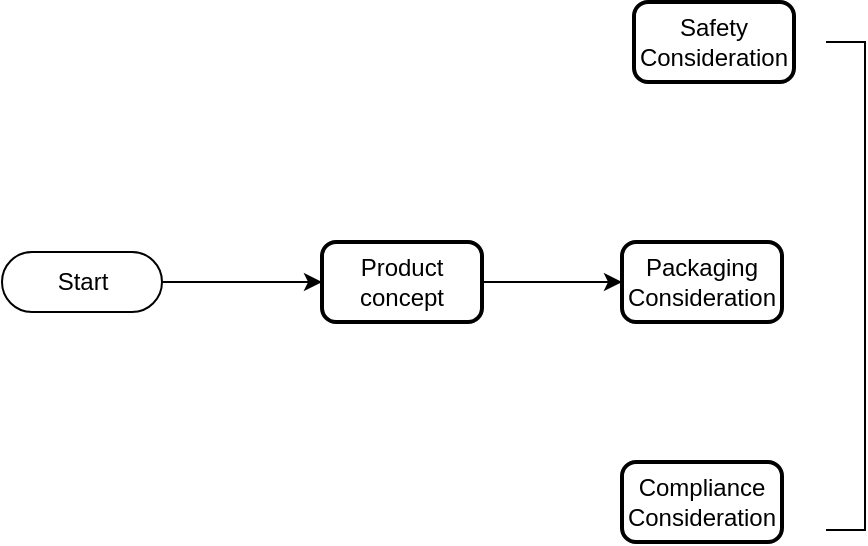 <mxfile pages="1" version="11.2.8" type="github"><diagram id="gMq870x_aTVCGBV0CIAO" name="Page-1"><mxGraphModel dx="1408" dy="699" grid="1" gridSize="10" guides="1" tooltips="1" connect="1" arrows="1" fold="1" page="1" pageScale="1" pageWidth="850" pageHeight="1100" math="0" shadow="0"><root><mxCell id="0"/><mxCell id="1" parent="0"/><mxCell id="ihx83ZGEBfOAoJ75ey86-7" value="" style="edgeStyle=orthogonalEdgeStyle;rounded=0;orthogonalLoop=1;jettySize=auto;html=1;" parent="1" source="CCf9l2zJ248sKchJITBn-1" target="ihx83ZGEBfOAoJ75ey86-5" edge="1"><mxGeometry relative="1" as="geometry"/></mxCell><mxCell id="CCf9l2zJ248sKchJITBn-1" value="Start" style="html=1;dashed=0;whitespace=wrap;shape=mxgraph.dfd.start" parent="1" vertex="1"><mxGeometry x="20" y="335" width="80" height="30" as="geometry"/></mxCell><mxCell id="yhss3qbRSquCthChLIBW-3" value="" style="edgeStyle=orthogonalEdgeStyle;rounded=0;orthogonalLoop=1;jettySize=auto;html=1;" edge="1" parent="1" source="ihx83ZGEBfOAoJ75ey86-5" target="ihx83ZGEBfOAoJ75ey86-9"><mxGeometry relative="1" as="geometry"/></mxCell><mxCell id="ihx83ZGEBfOAoJ75ey86-5" value="Product concept" style="rounded=1;whiteSpace=wrap;html=1;absoluteArcSize=1;arcSize=14;strokeWidth=2;" parent="1" vertex="1"><mxGeometry x="180" y="330" width="80" height="40" as="geometry"/></mxCell><mxCell id="ihx83ZGEBfOAoJ75ey86-8" value="Safety Consideration" style="rounded=1;whiteSpace=wrap;html=1;absoluteArcSize=1;arcSize=14;strokeWidth=2;" parent="1" vertex="1"><mxGeometry x="336" y="210" width="80" height="40" as="geometry"/></mxCell><mxCell id="ihx83ZGEBfOAoJ75ey86-9" value="Packaging Consideration" style="rounded=1;whiteSpace=wrap;html=1;absoluteArcSize=1;arcSize=14;strokeWidth=2;" parent="1" vertex="1"><mxGeometry x="330" y="330" width="80" height="40" as="geometry"/></mxCell><mxCell id="ihx83ZGEBfOAoJ75ey86-10" value="Compliance Consideration" style="rounded=1;whiteSpace=wrap;html=1;absoluteArcSize=1;arcSize=14;strokeWidth=2;" parent="1" vertex="1"><mxGeometry x="330" y="440" width="80" height="40" as="geometry"/></mxCell><mxCell id="yhss3qbRSquCthChLIBW-22" style="edgeStyle=none;rounded=0;orthogonalLoop=1;jettySize=auto;html=1;entryX=1;entryY=0.5;entryDx=0;entryDy=0;" edge="1" parent="1" source="ihx83ZGEBfOAoJ75ey86-9" target="ihx83ZGEBfOAoJ75ey86-9"><mxGeometry relative="1" as="geometry"/></mxCell><mxCell id="yhss3qbRSquCthChLIBW-29" value="" style="shape=partialRectangle;whiteSpace=wrap;html=1;bottom=1;right=1;left=1;top=0;fillColor=none;routingCenterX=-0.5;rotation=-90;" vertex="1" parent="1"><mxGeometry x="320" y="342.5" width="244" height="19" as="geometry"/></mxCell><mxCell id="yhss3qbRSquCthChLIBW-30" style="edgeStyle=none;rounded=0;orthogonalLoop=1;jettySize=auto;html=1;exitX=1;exitY=0.5;exitDx=0;exitDy=0;" edge="1" parent="1" source="yhss3qbRSquCthChLIBW-29" target="yhss3qbRSquCthChLIBW-29"><mxGeometry relative="1" as="geometry"/></mxCell></root></mxGraphModel></diagram></mxfile>
